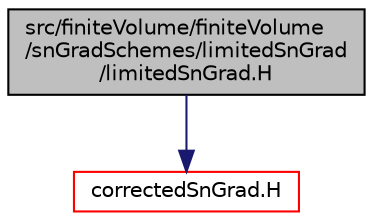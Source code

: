 digraph "src/finiteVolume/finiteVolume/snGradSchemes/limitedSnGrad/limitedSnGrad.H"
{
  bgcolor="transparent";
  edge [fontname="Helvetica",fontsize="10",labelfontname="Helvetica",labelfontsize="10"];
  node [fontname="Helvetica",fontsize="10",shape=record];
  Node1 [label="src/finiteVolume/finiteVolume\l/snGradSchemes/limitedSnGrad\l/limitedSnGrad.H",height=0.2,width=0.4,color="black", fillcolor="grey75", style="filled", fontcolor="black"];
  Node1 -> Node2 [color="midnightblue",fontsize="10",style="solid",fontname="Helvetica"];
  Node2 [label="correctedSnGrad.H",height=0.2,width=0.4,color="red",URL="$a05946.html"];
}
